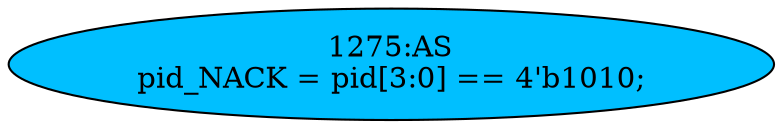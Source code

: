 strict digraph "" {
	node [label="\N"];
	"1275:AS"	 [ast="<pyverilog.vparser.ast.Assign object at 0x7f0647e4afd0>",
		def_var="['pid_NACK']",
		fillcolor=deepskyblue,
		label="1275:AS
pid_NACK = pid[3:0] == 4'b1010;",
		statements="[]",
		style=filled,
		typ=Assign,
		use_var="['pid']"];
}
